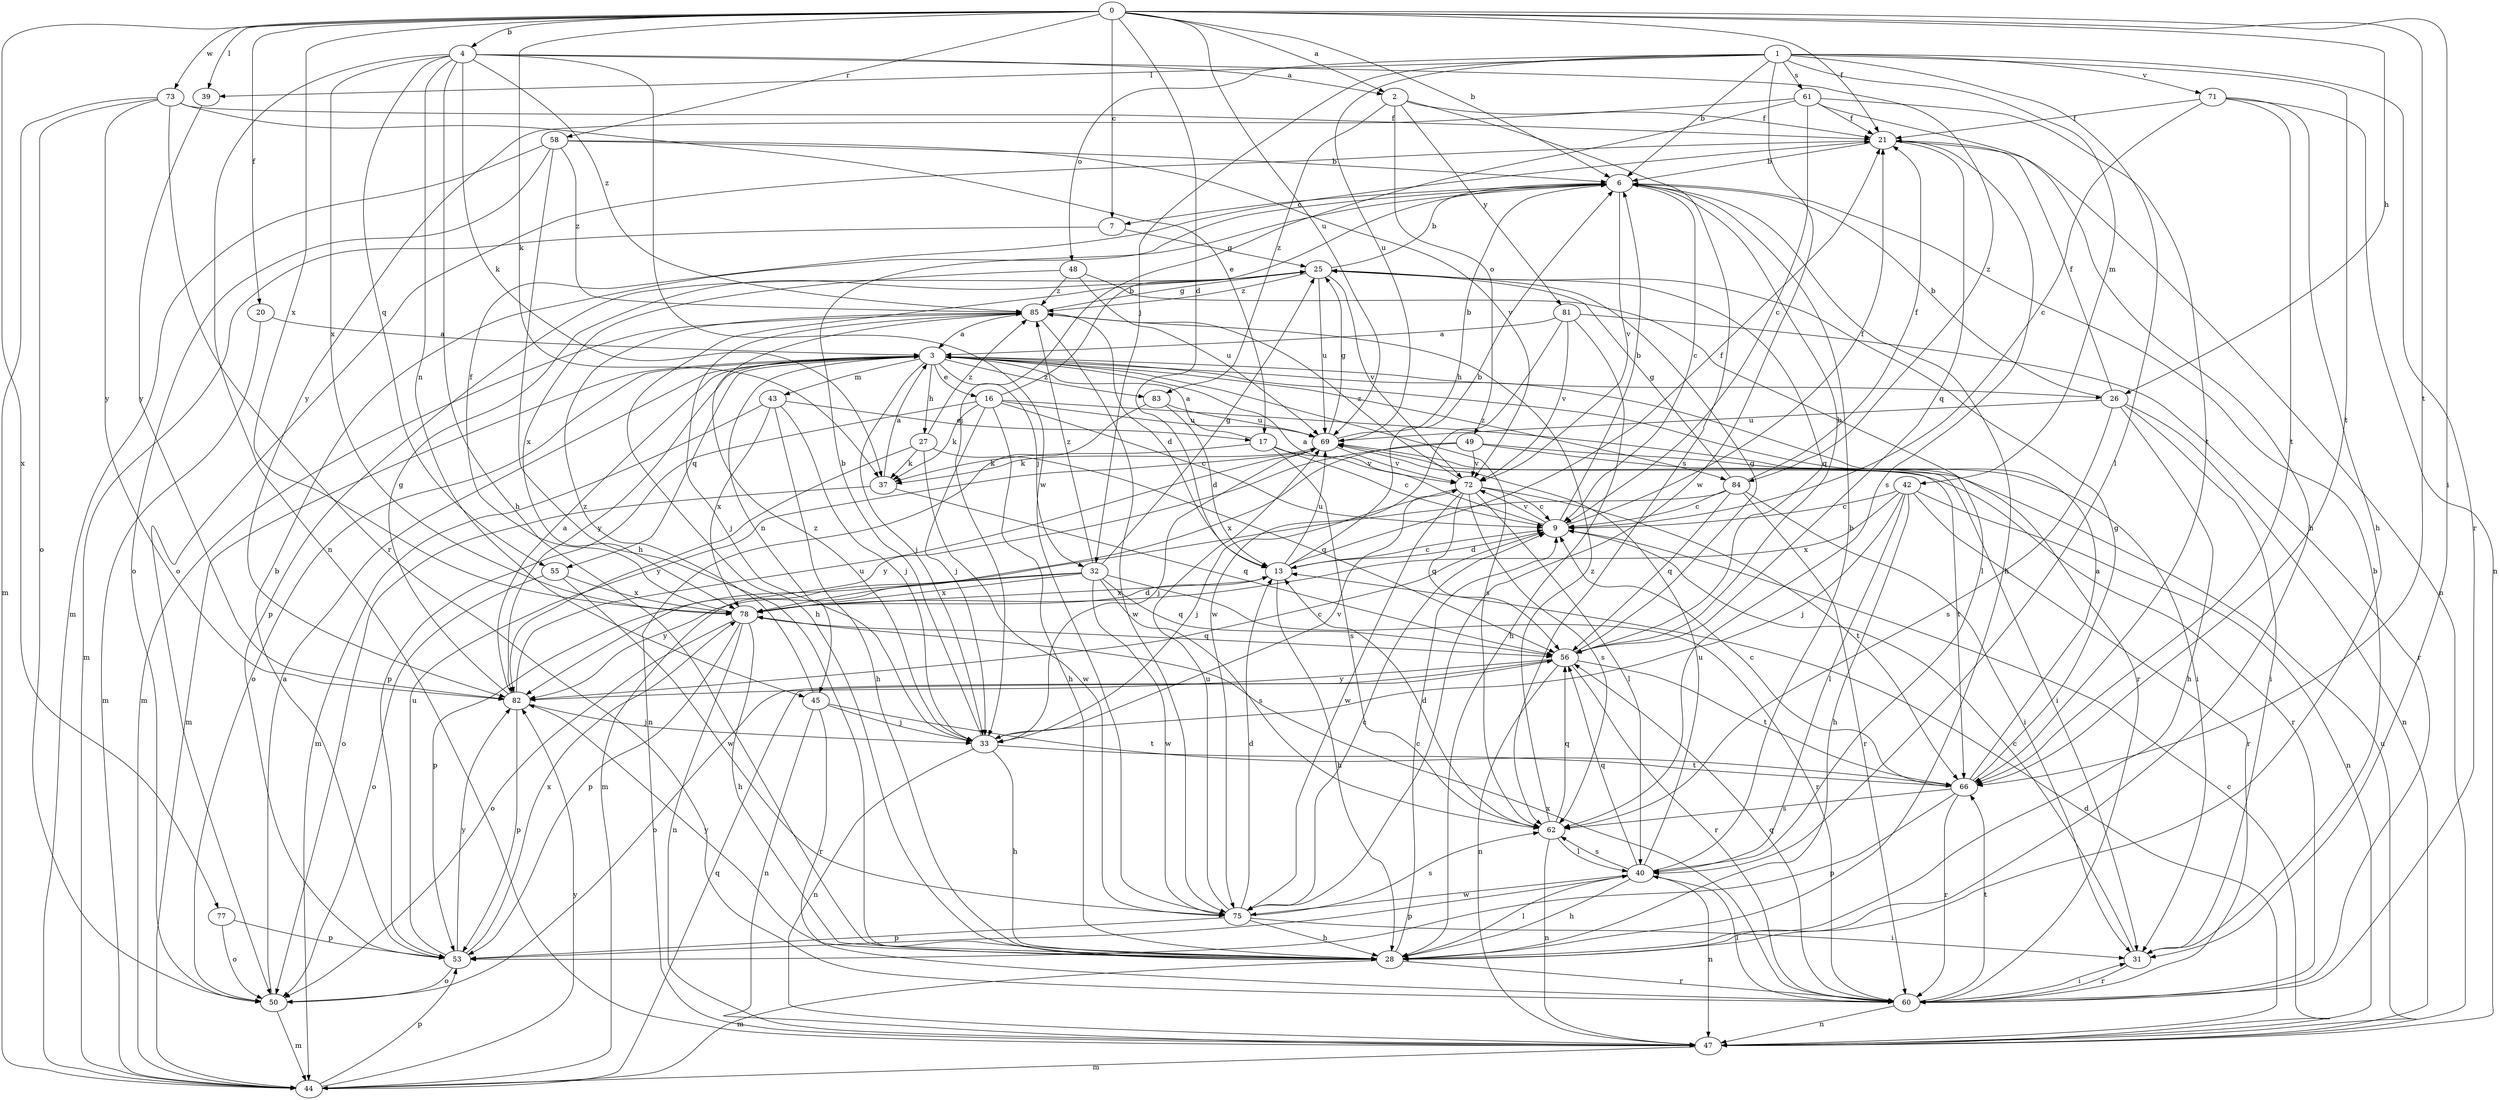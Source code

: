 strict digraph  {
0;
1;
2;
3;
4;
6;
7;
9;
13;
16;
17;
20;
21;
25;
26;
27;
28;
31;
32;
33;
37;
39;
40;
42;
43;
44;
45;
47;
48;
49;
50;
53;
55;
56;
58;
60;
61;
62;
66;
69;
71;
72;
73;
75;
77;
78;
81;
82;
83;
84;
85;
0 -> 2  [label=a];
0 -> 4  [label=b];
0 -> 6  [label=b];
0 -> 7  [label=c];
0 -> 13  [label=d];
0 -> 20  [label=f];
0 -> 21  [label=f];
0 -> 26  [label=h];
0 -> 31  [label=i];
0 -> 37  [label=k];
0 -> 39  [label=l];
0 -> 58  [label=r];
0 -> 66  [label=t];
0 -> 69  [label=u];
0 -> 73  [label=w];
0 -> 77  [label=x];
0 -> 78  [label=x];
1 -> 6  [label=b];
1 -> 32  [label=j];
1 -> 39  [label=l];
1 -> 40  [label=l];
1 -> 42  [label=m];
1 -> 48  [label=o];
1 -> 60  [label=r];
1 -> 61  [label=s];
1 -> 66  [label=t];
1 -> 69  [label=u];
1 -> 71  [label=v];
1 -> 75  [label=w];
2 -> 21  [label=f];
2 -> 49  [label=o];
2 -> 62  [label=s];
2 -> 81  [label=y];
2 -> 83  [label=z];
3 -> 16  [label=e];
3 -> 26  [label=h];
3 -> 27  [label=h];
3 -> 32  [label=j];
3 -> 33  [label=j];
3 -> 43  [label=m];
3 -> 44  [label=m];
3 -> 45  [label=n];
3 -> 50  [label=o];
3 -> 55  [label=q];
3 -> 60  [label=r];
3 -> 62  [label=s];
3 -> 82  [label=y];
3 -> 83  [label=z];
3 -> 84  [label=z];
4 -> 2  [label=a];
4 -> 28  [label=h];
4 -> 37  [label=k];
4 -> 45  [label=n];
4 -> 47  [label=n];
4 -> 55  [label=q];
4 -> 75  [label=w];
4 -> 78  [label=x];
4 -> 84  [label=z];
4 -> 85  [label=z];
6 -> 7  [label=c];
6 -> 9  [label=c];
6 -> 28  [label=h];
6 -> 72  [label=v];
7 -> 25  [label=g];
7 -> 44  [label=m];
9 -> 3  [label=a];
9 -> 6  [label=b];
9 -> 13  [label=d];
9 -> 21  [label=f];
9 -> 72  [label=v];
13 -> 6  [label=b];
13 -> 9  [label=c];
13 -> 21  [label=f];
13 -> 28  [label=h];
13 -> 69  [label=u];
13 -> 78  [label=x];
16 -> 6  [label=b];
16 -> 9  [label=c];
16 -> 28  [label=h];
16 -> 31  [label=i];
16 -> 33  [label=j];
16 -> 37  [label=k];
16 -> 53  [label=p];
16 -> 69  [label=u];
17 -> 3  [label=a];
17 -> 9  [label=c];
17 -> 37  [label=k];
17 -> 62  [label=s];
17 -> 72  [label=v];
20 -> 3  [label=a];
20 -> 44  [label=m];
21 -> 6  [label=b];
21 -> 47  [label=n];
21 -> 50  [label=o];
21 -> 56  [label=q];
21 -> 62  [label=s];
25 -> 6  [label=b];
25 -> 28  [label=h];
25 -> 53  [label=p];
25 -> 56  [label=q];
25 -> 69  [label=u];
25 -> 72  [label=v];
25 -> 85  [label=z];
26 -> 6  [label=b];
26 -> 21  [label=f];
26 -> 28  [label=h];
26 -> 31  [label=i];
26 -> 47  [label=n];
26 -> 62  [label=s];
26 -> 69  [label=u];
27 -> 37  [label=k];
27 -> 56  [label=q];
27 -> 75  [label=w];
27 -> 82  [label=y];
27 -> 85  [label=z];
28 -> 9  [label=c];
28 -> 40  [label=l];
28 -> 44  [label=m];
28 -> 60  [label=r];
28 -> 82  [label=y];
31 -> 6  [label=b];
31 -> 9  [label=c];
31 -> 60  [label=r];
32 -> 25  [label=g];
32 -> 53  [label=p];
32 -> 56  [label=q];
32 -> 60  [label=r];
32 -> 62  [label=s];
32 -> 75  [label=w];
32 -> 78  [label=x];
32 -> 82  [label=y];
32 -> 85  [label=z];
33 -> 6  [label=b];
33 -> 28  [label=h];
33 -> 47  [label=n];
33 -> 66  [label=t];
33 -> 72  [label=v];
33 -> 85  [label=z];
37 -> 3  [label=a];
37 -> 50  [label=o];
37 -> 56  [label=q];
39 -> 82  [label=y];
40 -> 6  [label=b];
40 -> 28  [label=h];
40 -> 47  [label=n];
40 -> 53  [label=p];
40 -> 56  [label=q];
40 -> 62  [label=s];
40 -> 69  [label=u];
40 -> 75  [label=w];
42 -> 9  [label=c];
42 -> 28  [label=h];
42 -> 33  [label=j];
42 -> 40  [label=l];
42 -> 47  [label=n];
42 -> 60  [label=r];
42 -> 78  [label=x];
43 -> 17  [label=e];
43 -> 28  [label=h];
43 -> 33  [label=j];
43 -> 44  [label=m];
43 -> 78  [label=x];
44 -> 53  [label=p];
44 -> 56  [label=q];
44 -> 82  [label=y];
45 -> 33  [label=j];
45 -> 47  [label=n];
45 -> 60  [label=r];
45 -> 66  [label=t];
45 -> 85  [label=z];
47 -> 9  [label=c];
47 -> 13  [label=d];
47 -> 44  [label=m];
47 -> 69  [label=u];
48 -> 40  [label=l];
48 -> 69  [label=u];
48 -> 78  [label=x];
48 -> 85  [label=z];
49 -> 31  [label=i];
49 -> 66  [label=t];
49 -> 72  [label=v];
49 -> 78  [label=x];
49 -> 82  [label=y];
50 -> 3  [label=a];
50 -> 44  [label=m];
53 -> 6  [label=b];
53 -> 50  [label=o];
53 -> 69  [label=u];
53 -> 78  [label=x];
53 -> 82  [label=y];
55 -> 50  [label=o];
55 -> 75  [label=w];
55 -> 78  [label=x];
56 -> 6  [label=b];
56 -> 25  [label=g];
56 -> 47  [label=n];
56 -> 50  [label=o];
56 -> 60  [label=r];
56 -> 66  [label=t];
56 -> 82  [label=y];
58 -> 6  [label=b];
58 -> 28  [label=h];
58 -> 44  [label=m];
58 -> 50  [label=o];
58 -> 72  [label=v];
58 -> 85  [label=z];
60 -> 31  [label=i];
60 -> 40  [label=l];
60 -> 47  [label=n];
60 -> 56  [label=q];
60 -> 66  [label=t];
60 -> 78  [label=x];
61 -> 9  [label=c];
61 -> 21  [label=f];
61 -> 28  [label=h];
61 -> 33  [label=j];
61 -> 66  [label=t];
61 -> 82  [label=y];
62 -> 13  [label=d];
62 -> 40  [label=l];
62 -> 47  [label=n];
62 -> 56  [label=q];
62 -> 85  [label=z];
66 -> 3  [label=a];
66 -> 9  [label=c];
66 -> 25  [label=g];
66 -> 53  [label=p];
66 -> 60  [label=r];
66 -> 62  [label=s];
69 -> 6  [label=b];
69 -> 25  [label=g];
69 -> 33  [label=j];
69 -> 37  [label=k];
69 -> 60  [label=r];
69 -> 72  [label=v];
71 -> 9  [label=c];
71 -> 21  [label=f];
71 -> 28  [label=h];
71 -> 47  [label=n];
71 -> 66  [label=t];
72 -> 9  [label=c];
72 -> 33  [label=j];
72 -> 40  [label=l];
72 -> 56  [label=q];
72 -> 62  [label=s];
72 -> 66  [label=t];
72 -> 75  [label=w];
72 -> 85  [label=z];
73 -> 17  [label=e];
73 -> 21  [label=f];
73 -> 44  [label=m];
73 -> 50  [label=o];
73 -> 60  [label=r];
73 -> 82  [label=y];
75 -> 9  [label=c];
75 -> 13  [label=d];
75 -> 28  [label=h];
75 -> 31  [label=i];
75 -> 53  [label=p];
75 -> 62  [label=s];
75 -> 69  [label=u];
77 -> 50  [label=o];
77 -> 53  [label=p];
78 -> 13  [label=d];
78 -> 21  [label=f];
78 -> 28  [label=h];
78 -> 47  [label=n];
78 -> 50  [label=o];
78 -> 53  [label=p];
78 -> 56  [label=q];
81 -> 3  [label=a];
81 -> 28  [label=h];
81 -> 60  [label=r];
81 -> 72  [label=v];
81 -> 75  [label=w];
82 -> 3  [label=a];
82 -> 9  [label=c];
82 -> 25  [label=g];
82 -> 33  [label=j];
82 -> 53  [label=p];
82 -> 69  [label=u];
83 -> 13  [label=d];
83 -> 47  [label=n];
83 -> 69  [label=u];
84 -> 9  [label=c];
84 -> 21  [label=f];
84 -> 25  [label=g];
84 -> 31  [label=i];
84 -> 44  [label=m];
84 -> 56  [label=q];
84 -> 60  [label=r];
85 -> 3  [label=a];
85 -> 13  [label=d];
85 -> 25  [label=g];
85 -> 33  [label=j];
85 -> 44  [label=m];
85 -> 75  [label=w];
}
